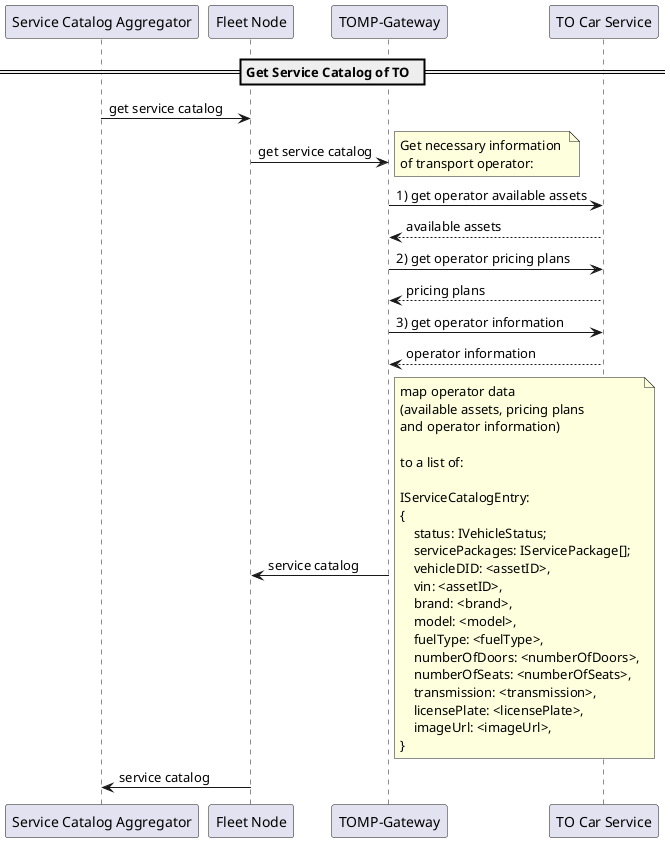 @startuml Get Service Catalog Flow
 
participant "Service Catalog Aggregator" as SCA 
participant "Fleet Node" as FLN
participant "TOMP-Gateway" as TOG
participant "TO Car Service" as TOC



== Get Service Catalog of TO  == 


SCA -> FLN: get service catalog

FLN -> TOG: get service catalog
note right
Get necessary information 
of transport operator:
end note

TOG -> TOC: 1) get operator available assets
TOC --> TOG: available assets

TOG -> TOC: 2) get operator pricing plans
TOC --> TOG: pricing plans

TOG -> TOC: 3) get operator information
TOC --> TOG: operator information

TOG -> FLN: service catalog
note right
map operator data 
(available assets, pricing plans 
and operator information)

to a list of:

IServiceCatalogEntry:
{
    status: IVehicleStatus;
    servicePackages: IServicePackage[];
    vehicleDID: <assetID>,
    vin: <assetID>,
    brand: <brand>,
    model: <model>,
    fuelType: <fuelType>,
    numberOfDoors: <numberOfDoors>,
    numberOfSeats: <numberOfSeats>,
    transmission: <transmission>,
    licensePlate: <licensePlate>,
    imageUrl: <imageUrl>,
}
end note

FLN -> SCA: service catalog

@enduml
